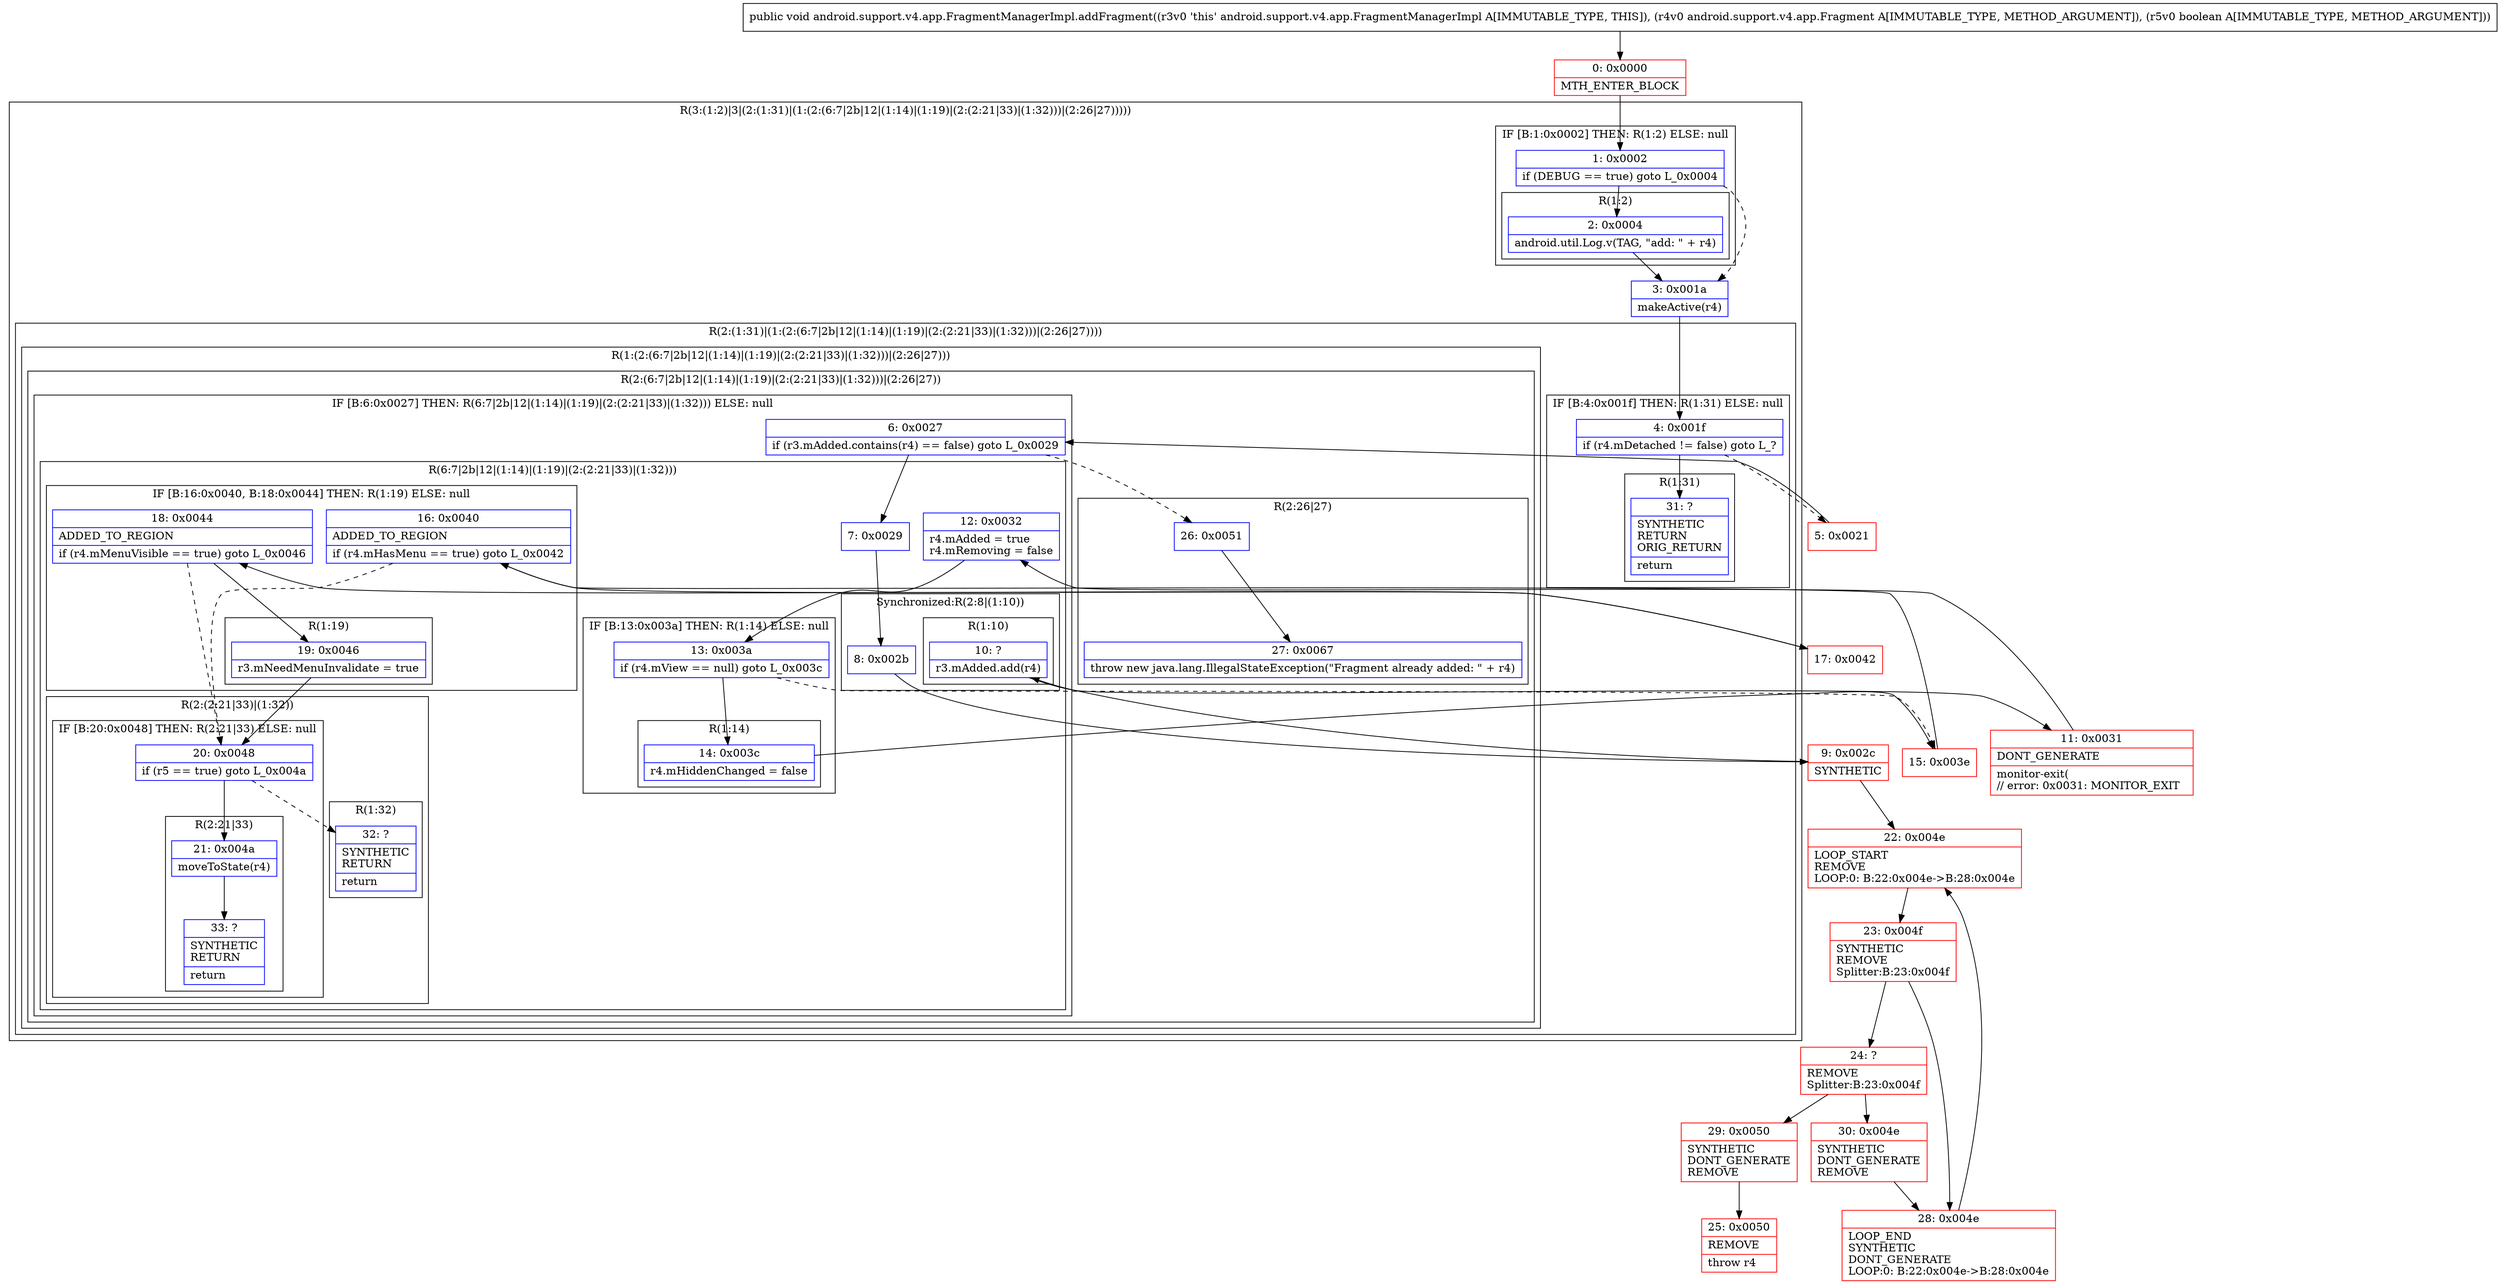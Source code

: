 digraph "CFG forandroid.support.v4.app.FragmentManagerImpl.addFragment(Landroid\/support\/v4\/app\/Fragment;Z)V" {
subgraph cluster_Region_1807295921 {
label = "R(3:(1:2)|3|(2:(1:31)|(1:(2:(6:7|2b|12|(1:14)|(1:19)|(2:(2:21|33)|(1:32)))|(2:26|27)))))";
node [shape=record,color=blue];
subgraph cluster_IfRegion_1194438927 {
label = "IF [B:1:0x0002] THEN: R(1:2) ELSE: null";
node [shape=record,color=blue];
Node_1 [shape=record,label="{1\:\ 0x0002|if (DEBUG == true) goto L_0x0004\l}"];
subgraph cluster_Region_265838617 {
label = "R(1:2)";
node [shape=record,color=blue];
Node_2 [shape=record,label="{2\:\ 0x0004|android.util.Log.v(TAG, \"add: \" + r4)\l}"];
}
}
Node_3 [shape=record,label="{3\:\ 0x001a|makeActive(r4)\l}"];
subgraph cluster_Region_359429555 {
label = "R(2:(1:31)|(1:(2:(6:7|2b|12|(1:14)|(1:19)|(2:(2:21|33)|(1:32)))|(2:26|27))))";
node [shape=record,color=blue];
subgraph cluster_IfRegion_937053698 {
label = "IF [B:4:0x001f] THEN: R(1:31) ELSE: null";
node [shape=record,color=blue];
Node_4 [shape=record,label="{4\:\ 0x001f|if (r4.mDetached != false) goto L_?\l}"];
subgraph cluster_Region_2099853375 {
label = "R(1:31)";
node [shape=record,color=blue];
Node_31 [shape=record,label="{31\:\ ?|SYNTHETIC\lRETURN\lORIG_RETURN\l|return\l}"];
}
}
subgraph cluster_Region_826099499 {
label = "R(1:(2:(6:7|2b|12|(1:14)|(1:19)|(2:(2:21|33)|(1:32)))|(2:26|27)))";
node [shape=record,color=blue];
subgraph cluster_Region_1200258386 {
label = "R(2:(6:7|2b|12|(1:14)|(1:19)|(2:(2:21|33)|(1:32)))|(2:26|27))";
node [shape=record,color=blue];
subgraph cluster_IfRegion_583373311 {
label = "IF [B:6:0x0027] THEN: R(6:7|2b|12|(1:14)|(1:19)|(2:(2:21|33)|(1:32))) ELSE: null";
node [shape=record,color=blue];
Node_6 [shape=record,label="{6\:\ 0x0027|if (r3.mAdded.contains(r4) == false) goto L_0x0029\l}"];
subgraph cluster_Region_370785624 {
label = "R(6:7|2b|12|(1:14)|(1:19)|(2:(2:21|33)|(1:32)))";
node [shape=record,color=blue];
Node_7 [shape=record,label="{7\:\ 0x0029}"];
subgraph cluster_SynchronizedRegion_1296475311 {
label = "Synchronized:R(2:8|(1:10))";
node [shape=record,color=blue];
Node_8 [shape=record,label="{8\:\ 0x002b}"];
subgraph cluster_Region_1504846008 {
label = "R(1:10)";
node [shape=record,color=blue];
Node_10 [shape=record,label="{10\:\ ?|r3.mAdded.add(r4)\l}"];
}
}
Node_12 [shape=record,label="{12\:\ 0x0032|r4.mAdded = true\lr4.mRemoving = false\l}"];
subgraph cluster_IfRegion_1475745816 {
label = "IF [B:13:0x003a] THEN: R(1:14) ELSE: null";
node [shape=record,color=blue];
Node_13 [shape=record,label="{13\:\ 0x003a|if (r4.mView == null) goto L_0x003c\l}"];
subgraph cluster_Region_215911619 {
label = "R(1:14)";
node [shape=record,color=blue];
Node_14 [shape=record,label="{14\:\ 0x003c|r4.mHiddenChanged = false\l}"];
}
}
subgraph cluster_IfRegion_1959080491 {
label = "IF [B:16:0x0040, B:18:0x0044] THEN: R(1:19) ELSE: null";
node [shape=record,color=blue];
Node_16 [shape=record,label="{16\:\ 0x0040|ADDED_TO_REGION\l|if (r4.mHasMenu == true) goto L_0x0042\l}"];
Node_18 [shape=record,label="{18\:\ 0x0044|ADDED_TO_REGION\l|if (r4.mMenuVisible == true) goto L_0x0046\l}"];
subgraph cluster_Region_1010461675 {
label = "R(1:19)";
node [shape=record,color=blue];
Node_19 [shape=record,label="{19\:\ 0x0046|r3.mNeedMenuInvalidate = true\l}"];
}
}
subgraph cluster_Region_1533772460 {
label = "R(2:(2:21|33)|(1:32))";
node [shape=record,color=blue];
subgraph cluster_IfRegion_590062998 {
label = "IF [B:20:0x0048] THEN: R(2:21|33) ELSE: null";
node [shape=record,color=blue];
Node_20 [shape=record,label="{20\:\ 0x0048|if (r5 == true) goto L_0x004a\l}"];
subgraph cluster_Region_2116194226 {
label = "R(2:21|33)";
node [shape=record,color=blue];
Node_21 [shape=record,label="{21\:\ 0x004a|moveToState(r4)\l}"];
Node_33 [shape=record,label="{33\:\ ?|SYNTHETIC\lRETURN\l|return\l}"];
}
}
subgraph cluster_Region_296273582 {
label = "R(1:32)";
node [shape=record,color=blue];
Node_32 [shape=record,label="{32\:\ ?|SYNTHETIC\lRETURN\l|return\l}"];
}
}
}
}
subgraph cluster_Region_382818517 {
label = "R(2:26|27)";
node [shape=record,color=blue];
Node_26 [shape=record,label="{26\:\ 0x0051}"];
Node_27 [shape=record,label="{27\:\ 0x0067|throw new java.lang.IllegalStateException(\"Fragment already added: \" + r4)\l}"];
}
}
}
}
}
Node_0 [shape=record,color=red,label="{0\:\ 0x0000|MTH_ENTER_BLOCK\l}"];
Node_5 [shape=record,color=red,label="{5\:\ 0x0021}"];
Node_9 [shape=record,color=red,label="{9\:\ 0x002c|SYNTHETIC\l}"];
Node_11 [shape=record,color=red,label="{11\:\ 0x0031|DONT_GENERATE\l|monitor\-exit(\l\/\/ error: 0x0031: MONITOR_EXIT  \l}"];
Node_15 [shape=record,color=red,label="{15\:\ 0x003e}"];
Node_17 [shape=record,color=red,label="{17\:\ 0x0042}"];
Node_22 [shape=record,color=red,label="{22\:\ 0x004e|LOOP_START\lREMOVE\lLOOP:0: B:22:0x004e\-\>B:28:0x004e\l}"];
Node_23 [shape=record,color=red,label="{23\:\ 0x004f|SYNTHETIC\lREMOVE\lSplitter:B:23:0x004f\l}"];
Node_24 [shape=record,color=red,label="{24\:\ ?|REMOVE\lSplitter:B:23:0x004f\l}"];
Node_25 [shape=record,color=red,label="{25\:\ 0x0050|REMOVE\l|throw r4\l}"];
Node_28 [shape=record,color=red,label="{28\:\ 0x004e|LOOP_END\lSYNTHETIC\lDONT_GENERATE\lLOOP:0: B:22:0x004e\-\>B:28:0x004e\l}"];
Node_29 [shape=record,color=red,label="{29\:\ 0x0050|SYNTHETIC\lDONT_GENERATE\lREMOVE\l}"];
Node_30 [shape=record,color=red,label="{30\:\ 0x004e|SYNTHETIC\lDONT_GENERATE\lREMOVE\l}"];
MethodNode[shape=record,label="{public void android.support.v4.app.FragmentManagerImpl.addFragment((r3v0 'this' android.support.v4.app.FragmentManagerImpl A[IMMUTABLE_TYPE, THIS]), (r4v0 android.support.v4.app.Fragment A[IMMUTABLE_TYPE, METHOD_ARGUMENT]), (r5v0 boolean A[IMMUTABLE_TYPE, METHOD_ARGUMENT])) }"];
MethodNode -> Node_0;
Node_1 -> Node_2;
Node_1 -> Node_3[style=dashed];
Node_2 -> Node_3;
Node_3 -> Node_4;
Node_4 -> Node_5[style=dashed];
Node_4 -> Node_31;
Node_6 -> Node_7;
Node_6 -> Node_26[style=dashed];
Node_7 -> Node_8;
Node_8 -> Node_9;
Node_10 -> Node_11;
Node_12 -> Node_13;
Node_13 -> Node_14;
Node_13 -> Node_15[style=dashed];
Node_14 -> Node_15;
Node_16 -> Node_17;
Node_16 -> Node_20[style=dashed];
Node_18 -> Node_19;
Node_18 -> Node_20[style=dashed];
Node_19 -> Node_20;
Node_20 -> Node_21;
Node_20 -> Node_32[style=dashed];
Node_21 -> Node_33;
Node_26 -> Node_27;
Node_0 -> Node_1;
Node_5 -> Node_6;
Node_9 -> Node_10;
Node_9 -> Node_22;
Node_11 -> Node_12;
Node_15 -> Node_16;
Node_17 -> Node_18;
Node_22 -> Node_23;
Node_23 -> Node_24;
Node_23 -> Node_28;
Node_24 -> Node_29;
Node_24 -> Node_30;
Node_28 -> Node_22;
Node_29 -> Node_25;
Node_30 -> Node_28;
}

